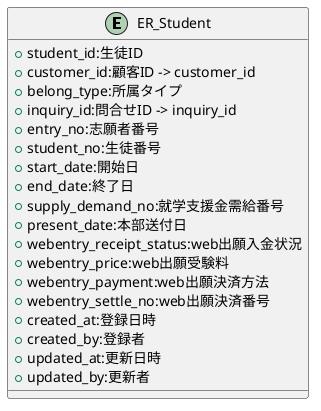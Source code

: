 @startuml

entity "ER_Student"{
    + student_id:生徒ID
    + customer_id:顧客ID -> customer_id
    + belong_type:所属タイプ
    + inquiry_id:問合せID -> inquiry_id
    + entry_no:志願者番号
    + student_no:生徒番号
    + start_date:開始日
    + end_date:終了日
    + supply_demand_no:就学支援金需給番号
    + present_date:本部送付日
    + webentry_receipt_status:web出願入金状況
    + webentry_price:web出願受験料
    + webentry_payment:web出願決済方法
    + webentry_settle_no:web出願決済番号
    + created_at:登録日時
    + created_by:登録者
    + updated_at:更新日時
    + updated_by:更新者
}

@enduml